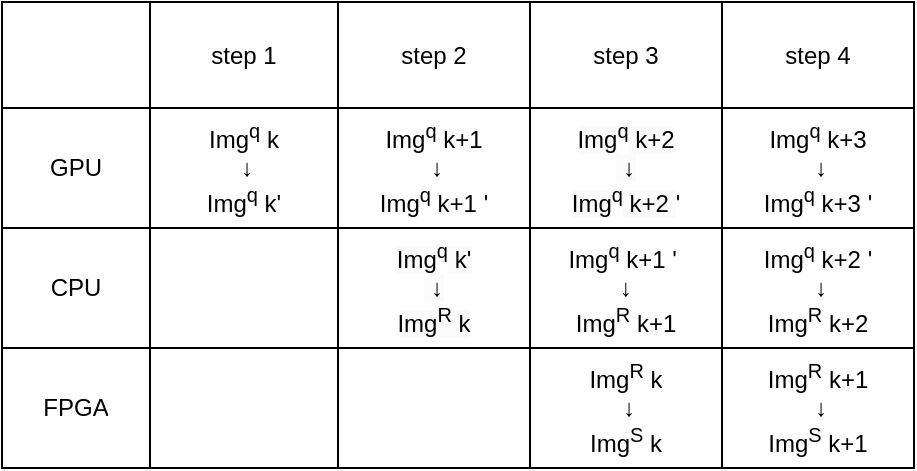 <mxfile version="21.1.1" type="github">
  <diagram name="Page-1" id="c7488fd3-1785-93aa-aadb-54a6760d102a">
    <mxGraphModel dx="1050" dy="492" grid="1" gridSize="10" guides="1" tooltips="1" connect="1" arrows="1" fold="1" page="1" pageScale="1" pageWidth="1100" pageHeight="850" background="none" math="0" shadow="0">
      <root>
        <mxCell id="0" />
        <mxCell id="1" parent="0" />
        <mxCell id="Rc_r8LwS0iZ7VTR58sMa-1" value="" style="shape=table;startSize=0;container=1;collapsible=0;childLayout=tableLayout;" vertex="1" parent="1">
          <mxGeometry x="310" y="60" width="456" height="233" as="geometry" />
        </mxCell>
        <mxCell id="Rc_r8LwS0iZ7VTR58sMa-2" value="" style="shape=tableRow;horizontal=0;startSize=0;swimlaneHead=0;swimlaneBody=0;strokeColor=inherit;top=0;left=0;bottom=0;right=0;collapsible=0;dropTarget=0;fillColor=none;points=[[0,0.5],[1,0.5]];portConstraint=eastwest;" vertex="1" parent="Rc_r8LwS0iZ7VTR58sMa-1">
          <mxGeometry width="456" height="53" as="geometry" />
        </mxCell>
        <mxCell id="Rc_r8LwS0iZ7VTR58sMa-3" value="" style="shape=partialRectangle;html=1;whiteSpace=wrap;connectable=0;strokeColor=inherit;overflow=hidden;fillColor=none;top=0;left=0;bottom=0;right=0;pointerEvents=1;" vertex="1" parent="Rc_r8LwS0iZ7VTR58sMa-2">
          <mxGeometry width="74" height="53" as="geometry">
            <mxRectangle width="74" height="53" as="alternateBounds" />
          </mxGeometry>
        </mxCell>
        <mxCell id="Rc_r8LwS0iZ7VTR58sMa-4" value="step 1" style="shape=partialRectangle;html=1;whiteSpace=wrap;connectable=0;strokeColor=inherit;overflow=hidden;fillColor=none;top=0;left=0;bottom=0;right=0;pointerEvents=1;" vertex="1" parent="Rc_r8LwS0iZ7VTR58sMa-2">
          <mxGeometry x="74" width="94" height="53" as="geometry">
            <mxRectangle width="94" height="53" as="alternateBounds" />
          </mxGeometry>
        </mxCell>
        <mxCell id="Rc_r8LwS0iZ7VTR58sMa-5" value="step 2" style="shape=partialRectangle;html=1;whiteSpace=wrap;connectable=0;strokeColor=inherit;overflow=hidden;fillColor=none;top=0;left=0;bottom=0;right=0;pointerEvents=1;" vertex="1" parent="Rc_r8LwS0iZ7VTR58sMa-2">
          <mxGeometry x="168" width="96" height="53" as="geometry">
            <mxRectangle width="96" height="53" as="alternateBounds" />
          </mxGeometry>
        </mxCell>
        <mxCell id="Rc_r8LwS0iZ7VTR58sMa-6" value="step 3" style="shape=partialRectangle;html=1;whiteSpace=wrap;connectable=0;strokeColor=inherit;overflow=hidden;fillColor=none;top=0;left=0;bottom=0;right=0;pointerEvents=1;" vertex="1" parent="Rc_r8LwS0iZ7VTR58sMa-2">
          <mxGeometry x="264" width="96" height="53" as="geometry">
            <mxRectangle width="96" height="53" as="alternateBounds" />
          </mxGeometry>
        </mxCell>
        <mxCell id="Rc_r8LwS0iZ7VTR58sMa-7" value="step 4" style="shape=partialRectangle;html=1;whiteSpace=wrap;connectable=0;strokeColor=inherit;overflow=hidden;fillColor=none;top=0;left=0;bottom=0;right=0;pointerEvents=1;" vertex="1" parent="Rc_r8LwS0iZ7VTR58sMa-2">
          <mxGeometry x="360" width="96" height="53" as="geometry">
            <mxRectangle width="96" height="53" as="alternateBounds" />
          </mxGeometry>
        </mxCell>
        <mxCell id="Rc_r8LwS0iZ7VTR58sMa-8" value="" style="shape=tableRow;horizontal=0;startSize=0;swimlaneHead=0;swimlaneBody=0;strokeColor=inherit;top=0;left=0;bottom=0;right=0;collapsible=0;dropTarget=0;fillColor=none;points=[[0,0.5],[1,0.5]];portConstraint=eastwest;" vertex="1" parent="Rc_r8LwS0iZ7VTR58sMa-1">
          <mxGeometry y="53" width="456" height="60" as="geometry" />
        </mxCell>
        <mxCell id="Rc_r8LwS0iZ7VTR58sMa-9" value="GPU" style="shape=partialRectangle;html=1;whiteSpace=wrap;connectable=0;strokeColor=inherit;overflow=hidden;fillColor=none;top=0;left=0;bottom=0;right=0;pointerEvents=1;" vertex="1" parent="Rc_r8LwS0iZ7VTR58sMa-8">
          <mxGeometry width="74" height="60" as="geometry">
            <mxRectangle width="74" height="60" as="alternateBounds" />
          </mxGeometry>
        </mxCell>
        <mxCell id="Rc_r8LwS0iZ7VTR58sMa-10" value="Img&lt;sup&gt;q&lt;/sup&gt; k&lt;br&gt;&amp;nbsp;↓&lt;br style=&quot;border-color: var(--border-color);&quot;&gt;Img&lt;sup&gt;q&lt;/sup&gt; k&#39;" style="shape=partialRectangle;html=1;whiteSpace=wrap;connectable=0;strokeColor=inherit;overflow=hidden;fillColor=none;top=0;left=0;bottom=0;right=0;pointerEvents=1;" vertex="1" parent="Rc_r8LwS0iZ7VTR58sMa-8">
          <mxGeometry x="74" width="94" height="60" as="geometry">
            <mxRectangle width="94" height="60" as="alternateBounds" />
          </mxGeometry>
        </mxCell>
        <mxCell id="Rc_r8LwS0iZ7VTR58sMa-11" value="Img&lt;sup style=&quot;border-color: var(--border-color);&quot;&gt;q&lt;/sup&gt;&amp;nbsp;k+1&lt;br&gt;&amp;nbsp;↓&lt;br style=&quot;border-color: var(--border-color);&quot;&gt;Img&lt;sup style=&quot;border-color: var(--border-color);&quot;&gt;q&lt;/sup&gt;&amp;nbsp;k+1 &#39;" style="shape=partialRectangle;html=1;whiteSpace=wrap;connectable=0;strokeColor=inherit;overflow=hidden;fillColor=none;top=0;left=0;bottom=0;right=0;pointerEvents=1;" vertex="1" parent="Rc_r8LwS0iZ7VTR58sMa-8">
          <mxGeometry x="168" width="96" height="60" as="geometry">
            <mxRectangle width="96" height="60" as="alternateBounds" />
          </mxGeometry>
        </mxCell>
        <mxCell id="Rc_r8LwS0iZ7VTR58sMa-12" value="&lt;span style=&quot;color: rgb(0, 0, 0); font-family: Helvetica; font-size: 12px; font-style: normal; font-variant-ligatures: normal; font-variant-caps: normal; font-weight: 400; letter-spacing: normal; orphans: 2; text-align: center; text-indent: 0px; text-transform: none; widows: 2; word-spacing: 0px; -webkit-text-stroke-width: 0px; background-color: rgb(251, 251, 251); text-decoration-thickness: initial; text-decoration-style: initial; text-decoration-color: initial; float: none; display: inline !important;&quot;&gt;Img&lt;/span&gt;&lt;sup style=&quot;border-color: var(--border-color); color: rgb(0, 0, 0); font-family: Helvetica; font-style: normal; font-variant-ligatures: normal; font-variant-caps: normal; font-weight: 400; letter-spacing: normal; orphans: 2; text-align: center; text-indent: 0px; text-transform: none; widows: 2; word-spacing: 0px; -webkit-text-stroke-width: 0px; background-color: rgb(251, 251, 251); text-decoration-thickness: initial; text-decoration-style: initial; text-decoration-color: initial;&quot;&gt;q&lt;/sup&gt;&lt;span style=&quot;color: rgb(0, 0, 0); font-family: Helvetica; font-size: 12px; font-style: normal; font-variant-ligatures: normal; font-variant-caps: normal; font-weight: 400; letter-spacing: normal; orphans: 2; text-align: center; text-indent: 0px; text-transform: none; widows: 2; word-spacing: 0px; -webkit-text-stroke-width: 0px; background-color: rgb(251, 251, 251); text-decoration-thickness: initial; text-decoration-style: initial; text-decoration-color: initial; float: none; display: inline !important;&quot;&gt;&amp;nbsp;&lt;/span&gt;&lt;span style=&quot;color: rgb(0, 0, 0); font-family: Helvetica; font-size: 12px; font-style: normal; font-variant-ligatures: normal; font-variant-caps: normal; font-weight: 400; letter-spacing: normal; orphans: 2; text-align: center; text-indent: 0px; text-transform: none; widows: 2; word-spacing: 0px; -webkit-text-stroke-width: 0px; background-color: rgb(251, 251, 251); text-decoration-thickness: initial; text-decoration-style: initial; text-decoration-color: initial; float: none; display: inline !important;&quot;&gt;k+2&lt;br&gt;&amp;nbsp;↓&lt;br style=&quot;border-color: var(--border-color);&quot;&gt;Img&lt;/span&gt;&lt;sup style=&quot;border-color: var(--border-color); color: rgb(0, 0, 0); font-family: Helvetica; font-style: normal; font-variant-ligatures: normal; font-variant-caps: normal; font-weight: 400; letter-spacing: normal; orphans: 2; text-align: center; text-indent: 0px; text-transform: none; widows: 2; word-spacing: 0px; -webkit-text-stroke-width: 0px; background-color: rgb(251, 251, 251); text-decoration-thickness: initial; text-decoration-style: initial; text-decoration-color: initial;&quot;&gt;q&lt;/sup&gt;&lt;span style=&quot;color: rgb(0, 0, 0); font-family: Helvetica; font-size: 12px; font-style: normal; font-variant-ligatures: normal; font-variant-caps: normal; font-weight: 400; letter-spacing: normal; orphans: 2; text-align: center; text-indent: 0px; text-transform: none; widows: 2; word-spacing: 0px; -webkit-text-stroke-width: 0px; background-color: rgb(251, 251, 251); text-decoration-thickness: initial; text-decoration-style: initial; text-decoration-color: initial; float: none; display: inline !important;&quot;&gt;&amp;nbsp;&lt;/span&gt;&lt;span style=&quot;color: rgb(0, 0, 0); font-family: Helvetica; font-size: 12px; font-style: normal; font-variant-ligatures: normal; font-variant-caps: normal; font-weight: 400; letter-spacing: normal; orphans: 2; text-align: center; text-indent: 0px; text-transform: none; widows: 2; word-spacing: 0px; -webkit-text-stroke-width: 0px; background-color: rgb(251, 251, 251); text-decoration-thickness: initial; text-decoration-style: initial; text-decoration-color: initial; float: none; display: inline !important;&quot;&gt;k+2&amp;nbsp;&lt;/span&gt;&#39;" style="shape=partialRectangle;html=1;whiteSpace=wrap;connectable=0;strokeColor=inherit;overflow=hidden;fillColor=none;top=0;left=0;bottom=0;right=0;pointerEvents=1;" vertex="1" parent="Rc_r8LwS0iZ7VTR58sMa-8">
          <mxGeometry x="264" width="96" height="60" as="geometry">
            <mxRectangle width="96" height="60" as="alternateBounds" />
          </mxGeometry>
        </mxCell>
        <mxCell id="Rc_r8LwS0iZ7VTR58sMa-13" value="Img&lt;sup style=&quot;border-color: var(--border-color);&quot;&gt;q&lt;/sup&gt;&amp;nbsp;k+3&lt;br&gt;&amp;nbsp;↓&lt;br style=&quot;border-color: var(--border-color);&quot;&gt;Img&lt;sup style=&quot;border-color: var(--border-color);&quot;&gt;q&lt;/sup&gt;&amp;nbsp;k+3 &#39;" style="shape=partialRectangle;html=1;whiteSpace=wrap;connectable=0;strokeColor=inherit;overflow=hidden;fillColor=none;top=0;left=0;bottom=0;right=0;pointerEvents=1;" vertex="1" parent="Rc_r8LwS0iZ7VTR58sMa-8">
          <mxGeometry x="360" width="96" height="60" as="geometry">
            <mxRectangle width="96" height="60" as="alternateBounds" />
          </mxGeometry>
        </mxCell>
        <mxCell id="Rc_r8LwS0iZ7VTR58sMa-14" value="" style="shape=tableRow;horizontal=0;startSize=0;swimlaneHead=0;swimlaneBody=0;strokeColor=inherit;top=0;left=0;bottom=0;right=0;collapsible=0;dropTarget=0;fillColor=none;points=[[0,0.5],[1,0.5]];portConstraint=eastwest;" vertex="1" parent="Rc_r8LwS0iZ7VTR58sMa-1">
          <mxGeometry y="113" width="456" height="60" as="geometry" />
        </mxCell>
        <mxCell id="Rc_r8LwS0iZ7VTR58sMa-15" value="CPU" style="shape=partialRectangle;html=1;whiteSpace=wrap;connectable=0;strokeColor=inherit;overflow=hidden;fillColor=none;top=0;left=0;bottom=0;right=0;pointerEvents=1;" vertex="1" parent="Rc_r8LwS0iZ7VTR58sMa-14">
          <mxGeometry width="74" height="60" as="geometry">
            <mxRectangle width="74" height="60" as="alternateBounds" />
          </mxGeometry>
        </mxCell>
        <mxCell id="Rc_r8LwS0iZ7VTR58sMa-16" value="" style="shape=partialRectangle;html=1;whiteSpace=wrap;connectable=0;strokeColor=inherit;overflow=hidden;fillColor=none;top=0;left=0;bottom=0;right=0;pointerEvents=1;" vertex="1" parent="Rc_r8LwS0iZ7VTR58sMa-14">
          <mxGeometry x="74" width="94" height="60" as="geometry">
            <mxRectangle width="94" height="60" as="alternateBounds" />
          </mxGeometry>
        </mxCell>
        <mxCell id="Rc_r8LwS0iZ7VTR58sMa-17" value="&lt;span style=&quot;color: rgb(0, 0, 0); font-family: Helvetica; font-size: 12px; font-style: normal; font-variant-ligatures: normal; font-variant-caps: normal; font-weight: 400; letter-spacing: normal; orphans: 2; text-align: center; text-indent: 0px; text-transform: none; widows: 2; word-spacing: 0px; -webkit-text-stroke-width: 0px; background-color: rgb(251, 251, 251); text-decoration-thickness: initial; text-decoration-style: initial; text-decoration-color: initial; float: none; display: inline !important;&quot;&gt;Img&lt;/span&gt;&lt;sup style=&quot;border-color: var(--border-color); color: rgb(0, 0, 0); font-family: Helvetica; font-style: normal; font-variant-ligatures: normal; font-variant-caps: normal; font-weight: 400; letter-spacing: normal; orphans: 2; text-align: center; text-indent: 0px; text-transform: none; widows: 2; word-spacing: 0px; -webkit-text-stroke-width: 0px; background-color: rgb(251, 251, 251); text-decoration-thickness: initial; text-decoration-style: initial; text-decoration-color: initial;&quot;&gt;q&lt;/sup&gt;&lt;span style=&quot;color: rgb(0, 0, 0); font-family: Helvetica; font-size: 12px; font-style: normal; font-variant-ligatures: normal; font-variant-caps: normal; font-weight: 400; letter-spacing: normal; orphans: 2; text-align: center; text-indent: 0px; text-transform: none; widows: 2; word-spacing: 0px; -webkit-text-stroke-width: 0px; background-color: rgb(251, 251, 251); text-decoration-thickness: initial; text-decoration-style: initial; text-decoration-color: initial; float: none; display: inline !important;&quot;&gt;&lt;span&gt;&amp;nbsp;&lt;/span&gt;k&#39;&lt;br&gt;&amp;nbsp;↓&lt;br style=&quot;border-color: var(--border-color);&quot;&gt;Img&lt;sup&gt;R&lt;/sup&gt; k&lt;/span&gt;" style="shape=partialRectangle;html=1;whiteSpace=wrap;connectable=0;strokeColor=inherit;overflow=hidden;fillColor=none;top=0;left=0;bottom=0;right=0;pointerEvents=1;" vertex="1" parent="Rc_r8LwS0iZ7VTR58sMa-14">
          <mxGeometry x="168" width="96" height="60" as="geometry">
            <mxRectangle width="96" height="60" as="alternateBounds" />
          </mxGeometry>
        </mxCell>
        <mxCell id="Rc_r8LwS0iZ7VTR58sMa-18" value="Img&lt;sup style=&quot;border-color: var(--border-color);&quot;&gt;q&lt;/sup&gt;&lt;span style=&quot;border-color: var(--border-color);&quot;&gt;&lt;span style=&quot;border-color: var(--border-color);&quot;&gt;&amp;nbsp;&lt;/span&gt;k+1 &#39;&amp;nbsp;&lt;br&gt;↓&lt;br style=&quot;border-color: var(--border-color);&quot;&gt;Img&lt;sup style=&quot;border-color: var(--border-color);&quot;&gt;R&lt;/sup&gt;&amp;nbsp;k+1&lt;/span&gt;" style="shape=partialRectangle;html=1;whiteSpace=wrap;connectable=0;strokeColor=inherit;overflow=hidden;fillColor=none;top=0;left=0;bottom=0;right=0;pointerEvents=1;" vertex="1" parent="Rc_r8LwS0iZ7VTR58sMa-14">
          <mxGeometry x="264" width="96" height="60" as="geometry">
            <mxRectangle width="96" height="60" as="alternateBounds" />
          </mxGeometry>
        </mxCell>
        <mxCell id="Rc_r8LwS0iZ7VTR58sMa-19" value="Img&lt;sup style=&quot;border-color: var(--border-color);&quot;&gt;q&lt;/sup&gt;&lt;span style=&quot;border-color: var(--border-color);&quot;&gt;&lt;span style=&quot;border-color: var(--border-color);&quot;&gt;&amp;nbsp;&lt;/span&gt;k+2 &#39;&lt;br&gt;&amp;nbsp;↓&lt;br style=&quot;border-color: var(--border-color);&quot;&gt;Img&lt;sup style=&quot;border-color: var(--border-color);&quot;&gt;R&lt;/sup&gt;&amp;nbsp;k+2&lt;/span&gt;" style="shape=partialRectangle;html=1;whiteSpace=wrap;connectable=0;strokeColor=inherit;overflow=hidden;fillColor=none;top=0;left=0;bottom=0;right=0;pointerEvents=1;" vertex="1" parent="Rc_r8LwS0iZ7VTR58sMa-14">
          <mxGeometry x="360" width="96" height="60" as="geometry">
            <mxRectangle width="96" height="60" as="alternateBounds" />
          </mxGeometry>
        </mxCell>
        <mxCell id="Rc_r8LwS0iZ7VTR58sMa-20" value="" style="shape=tableRow;horizontal=0;startSize=0;swimlaneHead=0;swimlaneBody=0;strokeColor=inherit;top=0;left=0;bottom=0;right=0;collapsible=0;dropTarget=0;fillColor=none;points=[[0,0.5],[1,0.5]];portConstraint=eastwest;" vertex="1" parent="Rc_r8LwS0iZ7VTR58sMa-1">
          <mxGeometry y="173" width="456" height="60" as="geometry" />
        </mxCell>
        <mxCell id="Rc_r8LwS0iZ7VTR58sMa-21" value="FPGA" style="shape=partialRectangle;html=1;whiteSpace=wrap;connectable=0;strokeColor=inherit;overflow=hidden;fillColor=none;top=0;left=0;bottom=0;right=0;pointerEvents=1;" vertex="1" parent="Rc_r8LwS0iZ7VTR58sMa-20">
          <mxGeometry width="74" height="60" as="geometry">
            <mxRectangle width="74" height="60" as="alternateBounds" />
          </mxGeometry>
        </mxCell>
        <mxCell id="Rc_r8LwS0iZ7VTR58sMa-22" value="" style="shape=partialRectangle;html=1;whiteSpace=wrap;connectable=0;strokeColor=inherit;overflow=hidden;fillColor=none;top=0;left=0;bottom=0;right=0;pointerEvents=1;" vertex="1" parent="Rc_r8LwS0iZ7VTR58sMa-20">
          <mxGeometry x="74" width="94" height="60" as="geometry">
            <mxRectangle width="94" height="60" as="alternateBounds" />
          </mxGeometry>
        </mxCell>
        <mxCell id="Rc_r8LwS0iZ7VTR58sMa-23" value="" style="shape=partialRectangle;html=1;whiteSpace=wrap;connectable=0;strokeColor=inherit;overflow=hidden;fillColor=none;top=0;left=0;bottom=0;right=0;pointerEvents=1;" vertex="1" parent="Rc_r8LwS0iZ7VTR58sMa-20">
          <mxGeometry x="168" width="96" height="60" as="geometry">
            <mxRectangle width="96" height="60" as="alternateBounds" />
          </mxGeometry>
        </mxCell>
        <mxCell id="Rc_r8LwS0iZ7VTR58sMa-24" value="Img&lt;sup&gt;R&lt;/sup&gt; k&lt;br&gt;&amp;nbsp;↓&lt;br style=&quot;border-color: var(--border-color);&quot;&gt;Img&lt;sup&gt;S&lt;/sup&gt; k" style="shape=partialRectangle;html=1;whiteSpace=wrap;connectable=0;strokeColor=inherit;overflow=hidden;fillColor=none;top=0;left=0;bottom=0;right=0;pointerEvents=1;" vertex="1" parent="Rc_r8LwS0iZ7VTR58sMa-20">
          <mxGeometry x="264" width="96" height="60" as="geometry">
            <mxRectangle width="96" height="60" as="alternateBounds" />
          </mxGeometry>
        </mxCell>
        <mxCell id="Rc_r8LwS0iZ7VTR58sMa-25" value="Img&lt;sup style=&quot;border-color: var(--border-color);&quot;&gt;R&lt;/sup&gt;&amp;nbsp;k+1&lt;br&gt;&amp;nbsp;↓&lt;br style=&quot;border-color: var(--border-color);&quot;&gt;Img&lt;sup&gt;S&lt;/sup&gt; k+1" style="shape=partialRectangle;html=1;whiteSpace=wrap;connectable=0;strokeColor=inherit;overflow=hidden;fillColor=none;top=0;left=0;bottom=0;right=0;pointerEvents=1;" vertex="1" parent="Rc_r8LwS0iZ7VTR58sMa-20">
          <mxGeometry x="360" width="96" height="60" as="geometry">
            <mxRectangle width="96" height="60" as="alternateBounds" />
          </mxGeometry>
        </mxCell>
      </root>
    </mxGraphModel>
  </diagram>
</mxfile>
